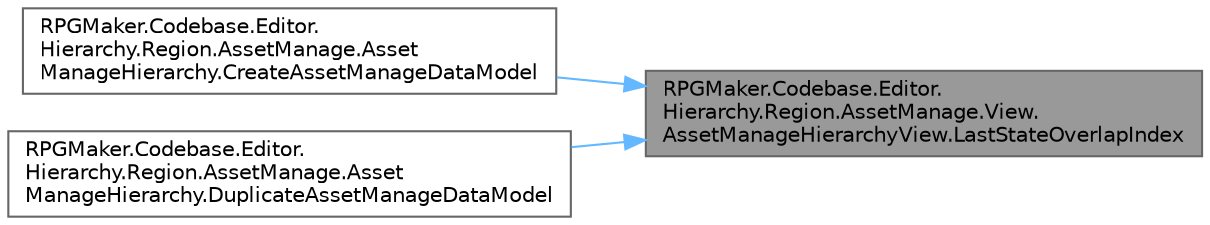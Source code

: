 digraph "RPGMaker.Codebase.Editor.Hierarchy.Region.AssetManage.View.AssetManageHierarchyView.LastStateOverlapIndex"
{
 // LATEX_PDF_SIZE
  bgcolor="transparent";
  edge [fontname=Helvetica,fontsize=10,labelfontname=Helvetica,labelfontsize=10];
  node [fontname=Helvetica,fontsize=10,shape=box,height=0.2,width=0.4];
  rankdir="RL";
  Node1 [id="Node000001",label="RPGMaker.Codebase.Editor.\lHierarchy.Region.AssetManage.View.\lAssetManageHierarchyView.LastStateOverlapIndex",height=0.2,width=0.4,color="gray40", fillcolor="grey60", style="filled", fontcolor="black",tooltip="😁 最終選択していたステートを返却"];
  Node1 -> Node2 [id="edge1_Node000001_Node000002",dir="back",color="steelblue1",style="solid",tooltip=" "];
  Node2 [id="Node000002",label="RPGMaker.Codebase.Editor.\lHierarchy.Region.AssetManage.Asset\lManageHierarchy.CreateAssetManageDataModel",height=0.2,width=0.4,color="grey40", fillcolor="white", style="filled",URL="$dc/df5/class_r_p_g_maker_1_1_codebase_1_1_editor_1_1_hierarchy_1_1_region_1_1_asset_manage_1_1_asset_manage_hierarchy.html#a9700a935af448138045dfd009b172fd3",tooltip="😁 主に画像位置データ等のコレクションの新規作成。このインスタンスのプロパティにセットされる"];
  Node1 -> Node3 [id="edge2_Node000001_Node000003",dir="back",color="steelblue1",style="solid",tooltip=" "];
  Node3 [id="Node000003",label="RPGMaker.Codebase.Editor.\lHierarchy.Region.AssetManage.Asset\lManageHierarchy.DuplicateAssetManageDataModel",height=0.2,width=0.4,color="grey40", fillcolor="white", style="filled",URL="$dc/df5/class_r_p_g_maker_1_1_codebase_1_1_editor_1_1_hierarchy_1_1_region_1_1_asset_manage_1_1_asset_manage_hierarchy.html#abd2656735929bb2374662a697ceab4ed",tooltip="😁 主に画像位置データ等のコレクションのコピー＆貼り付け処理"];
}
